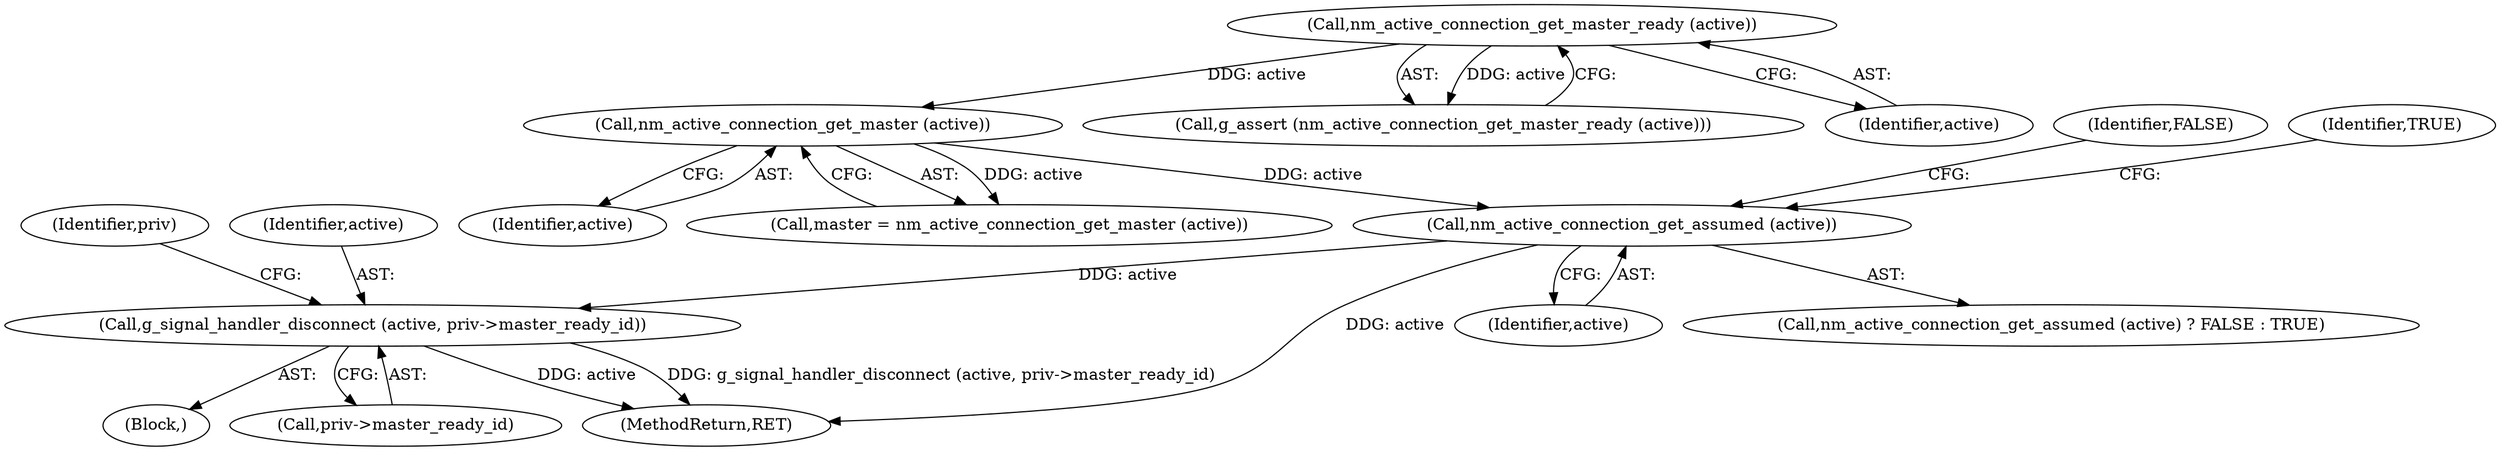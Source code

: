 digraph "0_NetworkManager_d5fc88e573fa58b93034b04d35a2454f5d28cad9@API" {
"1003566" [label="(Call,nm_active_connection_get_assumed (active))"];
"1003551" [label="(Call,nm_active_connection_get_master (active))"];
"1003547" [label="(Call,nm_active_connection_get_master_ready (active))"];
"1003582" [label="(Call,g_signal_handler_disconnect (active, priv->master_ready_id))"];
"1003546" [label="(Call,g_assert (nm_active_connection_get_master_ready (active)))"];
"1003589" [label="(Identifier,priv)"];
"1003551" [label="(Call,nm_active_connection_get_master (active))"];
"1003583" [label="(Identifier,active)"];
"1003549" [label="(Call,master = nm_active_connection_get_master (active))"];
"1003552" [label="(Identifier,active)"];
"1003547" [label="(Call,nm_active_connection_get_master_ready (active))"];
"1003566" [label="(Call,nm_active_connection_get_assumed (active))"];
"1003565" [label="(Call,nm_active_connection_get_assumed (active) ? FALSE : TRUE)"];
"1007368" [label="(MethodReturn,RET)"];
"1003548" [label="(Identifier,active)"];
"1003581" [label="(Block,)"];
"1003567" [label="(Identifier,active)"];
"1003568" [label="(Identifier,FALSE)"];
"1003584" [label="(Call,priv->master_ready_id)"];
"1003569" [label="(Identifier,TRUE)"];
"1003582" [label="(Call,g_signal_handler_disconnect (active, priv->master_ready_id))"];
"1003566" -> "1003565"  [label="AST: "];
"1003566" -> "1003567"  [label="CFG: "];
"1003567" -> "1003566"  [label="AST: "];
"1003568" -> "1003566"  [label="CFG: "];
"1003569" -> "1003566"  [label="CFG: "];
"1003566" -> "1007368"  [label="DDG: active"];
"1003551" -> "1003566"  [label="DDG: active"];
"1003566" -> "1003582"  [label="DDG: active"];
"1003551" -> "1003549"  [label="AST: "];
"1003551" -> "1003552"  [label="CFG: "];
"1003552" -> "1003551"  [label="AST: "];
"1003549" -> "1003551"  [label="CFG: "];
"1003551" -> "1003549"  [label="DDG: active"];
"1003547" -> "1003551"  [label="DDG: active"];
"1003547" -> "1003546"  [label="AST: "];
"1003547" -> "1003548"  [label="CFG: "];
"1003548" -> "1003547"  [label="AST: "];
"1003546" -> "1003547"  [label="CFG: "];
"1003547" -> "1003546"  [label="DDG: active"];
"1003582" -> "1003581"  [label="AST: "];
"1003582" -> "1003584"  [label="CFG: "];
"1003583" -> "1003582"  [label="AST: "];
"1003584" -> "1003582"  [label="AST: "];
"1003589" -> "1003582"  [label="CFG: "];
"1003582" -> "1007368"  [label="DDG: g_signal_handler_disconnect (active, priv->master_ready_id)"];
"1003582" -> "1007368"  [label="DDG: active"];
}
